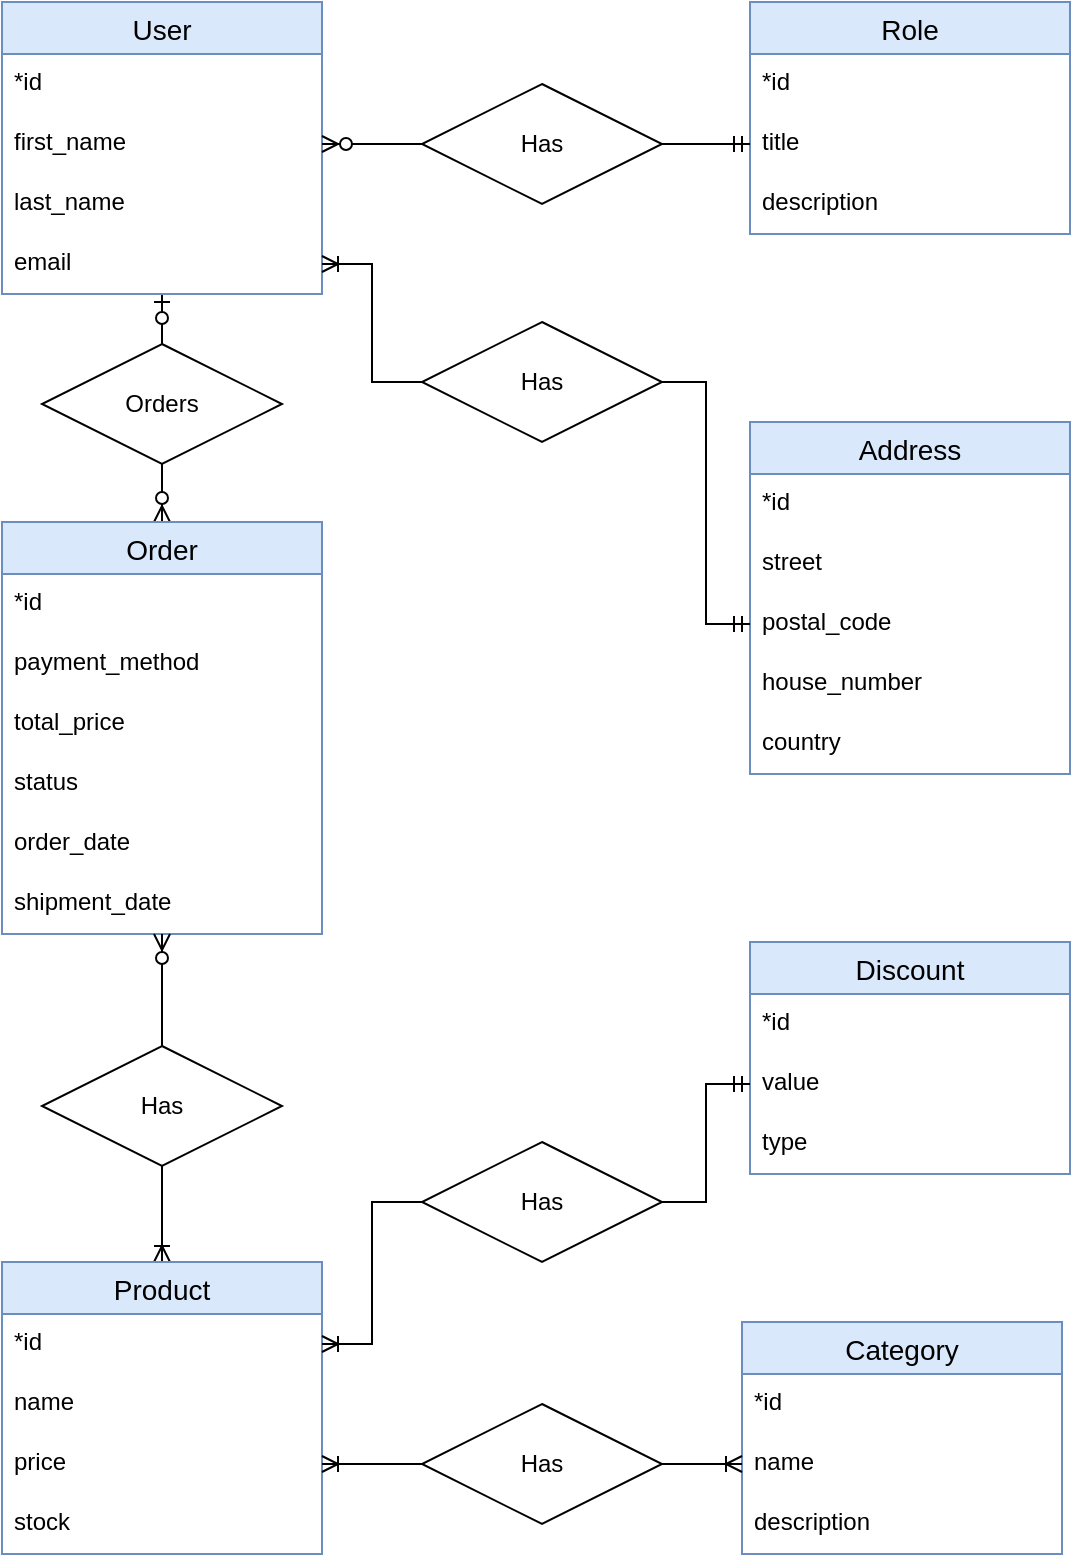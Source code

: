 <mxfile version="14.4.8" type="device"><diagram id="whvanIHcnJFWs5Fu7ThC" name="Page-1"><mxGraphModel dx="1422" dy="794" grid="1" gridSize="10" guides="1" tooltips="1" connect="1" arrows="1" fold="1" page="1" pageScale="1" pageWidth="827" pageHeight="1169" math="0" shadow="0"><root><mxCell id="0"/><mxCell id="1" parent="0"/><mxCell id="0dkZc_CFL9cQQ2kw0JkE-25" style="edgeStyle=orthogonalEdgeStyle;rounded=0;orthogonalLoop=1;jettySize=auto;html=1;entryX=0.5;entryY=0;entryDx=0;entryDy=0;startArrow=ERzeroToOne;startFill=1;endArrow=ERzeroToMany;endFill=1;" edge="1" parent="1" source="0dkZc_CFL9cQQ2kw0JkE-1" target="0dkZc_CFL9cQQ2kw0JkE-21"><mxGeometry relative="1" as="geometry"/></mxCell><mxCell id="0dkZc_CFL9cQQ2kw0JkE-1" value="User" style="swimlane;fontStyle=0;childLayout=stackLayout;horizontal=1;startSize=26;horizontalStack=0;resizeParent=1;resizeParentMax=0;resizeLast=0;collapsible=1;marginBottom=0;align=center;fontSize=14;fillColor=#dae8fc;strokeColor=#6c8ebf;" vertex="1" parent="1"><mxGeometry x="120" y="100" width="160" height="146" as="geometry"><mxRectangle x="120" y="100" width="60" height="26" as="alternateBounds"/></mxGeometry></mxCell><mxCell id="0dkZc_CFL9cQQ2kw0JkE-2" value="*id" style="text;strokeColor=none;fillColor=none;spacingLeft=4;spacingRight=4;overflow=hidden;rotatable=0;points=[[0,0.5],[1,0.5]];portConstraint=eastwest;fontSize=12;" vertex="1" parent="0dkZc_CFL9cQQ2kw0JkE-1"><mxGeometry y="26" width="160" height="30" as="geometry"/></mxCell><mxCell id="0dkZc_CFL9cQQ2kw0JkE-3" value="first_name" style="text;strokeColor=none;fillColor=none;spacingLeft=4;spacingRight=4;overflow=hidden;rotatable=0;points=[[0,0.5],[1,0.5]];portConstraint=eastwest;fontSize=12;" vertex="1" parent="0dkZc_CFL9cQQ2kw0JkE-1"><mxGeometry y="56" width="160" height="30" as="geometry"/></mxCell><mxCell id="0dkZc_CFL9cQQ2kw0JkE-4" value="last_name" style="text;strokeColor=none;fillColor=none;spacingLeft=4;spacingRight=4;overflow=hidden;rotatable=0;points=[[0,0.5],[1,0.5]];portConstraint=eastwest;fontSize=12;" vertex="1" parent="0dkZc_CFL9cQQ2kw0JkE-1"><mxGeometry y="86" width="160" height="30" as="geometry"/></mxCell><mxCell id="0dkZc_CFL9cQQ2kw0JkE-6" value="email" style="text;strokeColor=none;fillColor=none;spacingLeft=4;spacingRight=4;overflow=hidden;rotatable=0;points=[[0,0.5],[1,0.5]];portConstraint=eastwest;fontSize=12;" vertex="1" parent="0dkZc_CFL9cQQ2kw0JkE-1"><mxGeometry y="116" width="160" height="30" as="geometry"/></mxCell><mxCell id="0dkZc_CFL9cQQ2kw0JkE-7" value="Role" style="swimlane;fontStyle=0;childLayout=stackLayout;horizontal=1;startSize=26;horizontalStack=0;resizeParent=1;resizeParentMax=0;resizeLast=0;collapsible=1;marginBottom=0;align=center;fontSize=14;fillColor=#dae8fc;strokeColor=#6c8ebf;" vertex="1" parent="1"><mxGeometry x="494" y="100" width="160" height="116" as="geometry"/></mxCell><mxCell id="0dkZc_CFL9cQQ2kw0JkE-8" value="*id" style="text;strokeColor=none;fillColor=none;spacingLeft=4;spacingRight=4;overflow=hidden;rotatable=0;points=[[0,0.5],[1,0.5]];portConstraint=eastwest;fontSize=12;" vertex="1" parent="0dkZc_CFL9cQQ2kw0JkE-7"><mxGeometry y="26" width="160" height="30" as="geometry"/></mxCell><mxCell id="0dkZc_CFL9cQQ2kw0JkE-9" value="title" style="text;strokeColor=none;fillColor=none;spacingLeft=4;spacingRight=4;overflow=hidden;rotatable=0;points=[[0,0.5],[1,0.5]];portConstraint=eastwest;fontSize=12;" vertex="1" parent="0dkZc_CFL9cQQ2kw0JkE-7"><mxGeometry y="56" width="160" height="30" as="geometry"/></mxCell><mxCell id="0dkZc_CFL9cQQ2kw0JkE-10" value="description" style="text;strokeColor=none;fillColor=none;spacingLeft=4;spacingRight=4;overflow=hidden;rotatable=0;points=[[0,0.5],[1,0.5]];portConstraint=eastwest;fontSize=12;" vertex="1" parent="0dkZc_CFL9cQQ2kw0JkE-7"><mxGeometry y="86" width="160" height="30" as="geometry"/></mxCell><mxCell id="0dkZc_CFL9cQQ2kw0JkE-19" style="edgeStyle=orthogonalEdgeStyle;rounded=0;orthogonalLoop=1;jettySize=auto;html=1;exitX=0;exitY=0.5;exitDx=0;exitDy=0;entryX=1;entryY=0.5;entryDx=0;entryDy=0;startArrow=none;startFill=0;endArrow=ERoneToMany;endFill=0;" edge="1" parent="1" source="0dkZc_CFL9cQQ2kw0JkE-49" target="0dkZc_CFL9cQQ2kw0JkE-6"><mxGeometry relative="1" as="geometry"/></mxCell><mxCell id="0dkZc_CFL9cQQ2kw0JkE-13" value="Address" style="swimlane;fontStyle=0;childLayout=stackLayout;horizontal=1;startSize=26;horizontalStack=0;resizeParent=1;resizeParentMax=0;resizeLast=0;collapsible=1;marginBottom=0;align=center;fontSize=14;fillColor=#dae8fc;strokeColor=#6c8ebf;" vertex="1" parent="1"><mxGeometry x="494" y="310" width="160" height="176" as="geometry"/></mxCell><mxCell id="0dkZc_CFL9cQQ2kw0JkE-14" value="*id" style="text;strokeColor=none;fillColor=none;spacingLeft=4;spacingRight=4;overflow=hidden;rotatable=0;points=[[0,0.5],[1,0.5]];portConstraint=eastwest;fontSize=12;" vertex="1" parent="0dkZc_CFL9cQQ2kw0JkE-13"><mxGeometry y="26" width="160" height="30" as="geometry"/></mxCell><mxCell id="0dkZc_CFL9cQQ2kw0JkE-15" value="street" style="text;strokeColor=none;fillColor=none;spacingLeft=4;spacingRight=4;overflow=hidden;rotatable=0;points=[[0,0.5],[1,0.5]];portConstraint=eastwest;fontSize=12;" vertex="1" parent="0dkZc_CFL9cQQ2kw0JkE-13"><mxGeometry y="56" width="160" height="30" as="geometry"/></mxCell><mxCell id="0dkZc_CFL9cQQ2kw0JkE-16" value="postal_code" style="text;strokeColor=none;fillColor=none;spacingLeft=4;spacingRight=4;overflow=hidden;rotatable=0;points=[[0,0.5],[1,0.5]];portConstraint=eastwest;fontSize=12;" vertex="1" parent="0dkZc_CFL9cQQ2kw0JkE-13"><mxGeometry y="86" width="160" height="30" as="geometry"/></mxCell><mxCell id="0dkZc_CFL9cQQ2kw0JkE-17" value="house_number" style="text;strokeColor=none;fillColor=none;spacingLeft=4;spacingRight=4;overflow=hidden;rotatable=0;points=[[0,0.5],[1,0.5]];portConstraint=eastwest;fontSize=12;" vertex="1" parent="0dkZc_CFL9cQQ2kw0JkE-13"><mxGeometry y="116" width="160" height="30" as="geometry"/></mxCell><mxCell id="0dkZc_CFL9cQQ2kw0JkE-18" value="country" style="text;strokeColor=none;fillColor=none;spacingLeft=4;spacingRight=4;overflow=hidden;rotatable=0;points=[[0,0.5],[1,0.5]];portConstraint=eastwest;fontSize=12;" vertex="1" parent="0dkZc_CFL9cQQ2kw0JkE-13"><mxGeometry y="146" width="160" height="30" as="geometry"/></mxCell><mxCell id="0dkZc_CFL9cQQ2kw0JkE-20" style="edgeStyle=orthogonalEdgeStyle;rounded=0;orthogonalLoop=1;jettySize=auto;html=1;exitX=0;exitY=0.5;exitDx=0;exitDy=0;entryX=1;entryY=0.5;entryDx=0;entryDy=0;startArrow=ERmandOne;startFill=0;endArrow=ERzeroToMany;endFill=1;" edge="1" parent="1" source="0dkZc_CFL9cQQ2kw0JkE-9" target="0dkZc_CFL9cQQ2kw0JkE-3"><mxGeometry relative="1" as="geometry"/></mxCell><mxCell id="0dkZc_CFL9cQQ2kw0JkE-34" style="edgeStyle=orthogonalEdgeStyle;rounded=0;orthogonalLoop=1;jettySize=auto;html=1;entryX=0.5;entryY=0;entryDx=0;entryDy=0;startArrow=none;startFill=0;endArrow=ERoneToMany;endFill=0;" edge="1" parent="1" source="0dkZc_CFL9cQQ2kw0JkE-45" target="0dkZc_CFL9cQQ2kw0JkE-26"><mxGeometry relative="1" as="geometry"/></mxCell><mxCell id="0dkZc_CFL9cQQ2kw0JkE-21" value="Order" style="swimlane;fontStyle=0;childLayout=stackLayout;horizontal=1;startSize=26;horizontalStack=0;resizeParent=1;resizeParentMax=0;resizeLast=0;collapsible=1;marginBottom=0;align=center;fontSize=14;fillColor=#dae8fc;strokeColor=#6c8ebf;" vertex="1" parent="1"><mxGeometry x="120" y="360" width="160" height="206" as="geometry"/></mxCell><mxCell id="0dkZc_CFL9cQQ2kw0JkE-22" value="*id" style="text;strokeColor=none;fillColor=none;spacingLeft=4;spacingRight=4;overflow=hidden;rotatable=0;points=[[0,0.5],[1,0.5]];portConstraint=eastwest;fontSize=12;" vertex="1" parent="0dkZc_CFL9cQQ2kw0JkE-21"><mxGeometry y="26" width="160" height="30" as="geometry"/></mxCell><mxCell id="0dkZc_CFL9cQQ2kw0JkE-23" value="payment_method" style="text;strokeColor=none;fillColor=none;spacingLeft=4;spacingRight=4;overflow=hidden;rotatable=0;points=[[0,0.5],[1,0.5]];portConstraint=eastwest;fontSize=12;" vertex="1" parent="0dkZc_CFL9cQQ2kw0JkE-21"><mxGeometry y="56" width="160" height="30" as="geometry"/></mxCell><mxCell id="0dkZc_CFL9cQQ2kw0JkE-24" value="total_price" style="text;strokeColor=none;fillColor=none;spacingLeft=4;spacingRight=4;overflow=hidden;rotatable=0;points=[[0,0.5],[1,0.5]];portConstraint=eastwest;fontSize=12;" vertex="1" parent="0dkZc_CFL9cQQ2kw0JkE-21"><mxGeometry y="86" width="160" height="30" as="geometry"/></mxCell><mxCell id="0dkZc_CFL9cQQ2kw0JkE-30" value="status" style="text;strokeColor=none;fillColor=none;spacingLeft=4;spacingRight=4;overflow=hidden;rotatable=0;points=[[0,0.5],[1,0.5]];portConstraint=eastwest;fontSize=12;" vertex="1" parent="0dkZc_CFL9cQQ2kw0JkE-21"><mxGeometry y="116" width="160" height="30" as="geometry"/></mxCell><mxCell id="0dkZc_CFL9cQQ2kw0JkE-31" value="order_date" style="text;strokeColor=none;fillColor=none;spacingLeft=4;spacingRight=4;overflow=hidden;rotatable=0;points=[[0,0.5],[1,0.5]];portConstraint=eastwest;fontSize=12;" vertex="1" parent="0dkZc_CFL9cQQ2kw0JkE-21"><mxGeometry y="146" width="160" height="30" as="geometry"/></mxCell><mxCell id="0dkZc_CFL9cQQ2kw0JkE-32" value="shipment_date" style="text;strokeColor=none;fillColor=none;spacingLeft=4;spacingRight=4;overflow=hidden;rotatable=0;points=[[0,0.5],[1,0.5]];portConstraint=eastwest;fontSize=12;" vertex="1" parent="0dkZc_CFL9cQQ2kw0JkE-21"><mxGeometry y="176" width="160" height="30" as="geometry"/></mxCell><mxCell id="0dkZc_CFL9cQQ2kw0JkE-26" value="Product" style="swimlane;fontStyle=0;childLayout=stackLayout;horizontal=1;startSize=26;horizontalStack=0;resizeParent=1;resizeParentMax=0;resizeLast=0;collapsible=1;marginBottom=0;align=center;fontSize=14;fillColor=#dae8fc;strokeColor=#6c8ebf;" vertex="1" parent="1"><mxGeometry x="120" y="730" width="160" height="146" as="geometry"/></mxCell><mxCell id="0dkZc_CFL9cQQ2kw0JkE-27" value="*id" style="text;strokeColor=none;fillColor=none;spacingLeft=4;spacingRight=4;overflow=hidden;rotatable=0;points=[[0,0.5],[1,0.5]];portConstraint=eastwest;fontSize=12;" vertex="1" parent="0dkZc_CFL9cQQ2kw0JkE-26"><mxGeometry y="26" width="160" height="30" as="geometry"/></mxCell><mxCell id="0dkZc_CFL9cQQ2kw0JkE-28" value="name" style="text;strokeColor=none;fillColor=none;spacingLeft=4;spacingRight=4;overflow=hidden;rotatable=0;points=[[0,0.5],[1,0.5]];portConstraint=eastwest;fontSize=12;" vertex="1" parent="0dkZc_CFL9cQQ2kw0JkE-26"><mxGeometry y="56" width="160" height="30" as="geometry"/></mxCell><mxCell id="0dkZc_CFL9cQQ2kw0JkE-29" value="price" style="text;strokeColor=none;fillColor=none;spacingLeft=4;spacingRight=4;overflow=hidden;rotatable=0;points=[[0,0.5],[1,0.5]];portConstraint=eastwest;fontSize=12;" vertex="1" parent="0dkZc_CFL9cQQ2kw0JkE-26"><mxGeometry y="86" width="160" height="30" as="geometry"/></mxCell><mxCell id="0dkZc_CFL9cQQ2kw0JkE-33" value="stock" style="text;strokeColor=none;fillColor=none;spacingLeft=4;spacingRight=4;overflow=hidden;rotatable=0;points=[[0,0.5],[1,0.5]];portConstraint=eastwest;fontSize=12;" vertex="1" parent="0dkZc_CFL9cQQ2kw0JkE-26"><mxGeometry y="116" width="160" height="30" as="geometry"/></mxCell><mxCell id="0dkZc_CFL9cQQ2kw0JkE-35" value="Discount" style="swimlane;fontStyle=0;childLayout=stackLayout;horizontal=1;startSize=26;horizontalStack=0;resizeParent=1;resizeParentMax=0;resizeLast=0;collapsible=1;marginBottom=0;align=center;fontSize=14;fillColor=#dae8fc;strokeColor=#6c8ebf;" vertex="1" parent="1"><mxGeometry x="494" y="570" width="160" height="116" as="geometry"/></mxCell><mxCell id="0dkZc_CFL9cQQ2kw0JkE-36" value="*id" style="text;strokeColor=none;fillColor=none;spacingLeft=4;spacingRight=4;overflow=hidden;rotatable=0;points=[[0,0.5],[1,0.5]];portConstraint=eastwest;fontSize=12;" vertex="1" parent="0dkZc_CFL9cQQ2kw0JkE-35"><mxGeometry y="26" width="160" height="30" as="geometry"/></mxCell><mxCell id="0dkZc_CFL9cQQ2kw0JkE-37" value="value" style="text;strokeColor=none;fillColor=none;spacingLeft=4;spacingRight=4;overflow=hidden;rotatable=0;points=[[0,0.5],[1,0.5]];portConstraint=eastwest;fontSize=12;" vertex="1" parent="0dkZc_CFL9cQQ2kw0JkE-35"><mxGeometry y="56" width="160" height="30" as="geometry"/></mxCell><mxCell id="0dkZc_CFL9cQQ2kw0JkE-38" value="type" style="text;strokeColor=none;fillColor=none;spacingLeft=4;spacingRight=4;overflow=hidden;rotatable=0;points=[[0,0.5],[1,0.5]];portConstraint=eastwest;fontSize=12;" vertex="1" parent="0dkZc_CFL9cQQ2kw0JkE-35"><mxGeometry y="86" width="160" height="30" as="geometry"/></mxCell><mxCell id="0dkZc_CFL9cQQ2kw0JkE-39" value="Category" style="swimlane;fontStyle=0;childLayout=stackLayout;horizontal=1;startSize=26;horizontalStack=0;resizeParent=1;resizeParentMax=0;resizeLast=0;collapsible=1;marginBottom=0;align=center;fontSize=14;fillColor=#dae8fc;strokeColor=#6c8ebf;" vertex="1" parent="1"><mxGeometry x="490" y="760" width="160" height="116" as="geometry"/></mxCell><mxCell id="0dkZc_CFL9cQQ2kw0JkE-40" value="*id" style="text;strokeColor=none;fillColor=none;spacingLeft=4;spacingRight=4;overflow=hidden;rotatable=0;points=[[0,0.5],[1,0.5]];portConstraint=eastwest;fontSize=12;" vertex="1" parent="0dkZc_CFL9cQQ2kw0JkE-39"><mxGeometry y="26" width="160" height="30" as="geometry"/></mxCell><mxCell id="0dkZc_CFL9cQQ2kw0JkE-41" value="name" style="text;strokeColor=none;fillColor=none;spacingLeft=4;spacingRight=4;overflow=hidden;rotatable=0;points=[[0,0.5],[1,0.5]];portConstraint=eastwest;fontSize=12;" vertex="1" parent="0dkZc_CFL9cQQ2kw0JkE-39"><mxGeometry y="56" width="160" height="30" as="geometry"/></mxCell><mxCell id="0dkZc_CFL9cQQ2kw0JkE-42" value="description" style="text;strokeColor=none;fillColor=none;spacingLeft=4;spacingRight=4;overflow=hidden;rotatable=0;points=[[0,0.5],[1,0.5]];portConstraint=eastwest;fontSize=12;" vertex="1" parent="0dkZc_CFL9cQQ2kw0JkE-39"><mxGeometry y="86" width="160" height="30" as="geometry"/></mxCell><mxCell id="0dkZc_CFL9cQQ2kw0JkE-43" style="edgeStyle=orthogonalEdgeStyle;rounded=0;orthogonalLoop=1;jettySize=auto;html=1;exitX=1;exitY=0.5;exitDx=0;exitDy=0;entryX=0;entryY=0.5;entryDx=0;entryDy=0;startArrow=none;startFill=0;endArrow=ERmandOne;endFill=0;" edge="1" parent="1" source="0dkZc_CFL9cQQ2kw0JkE-52" target="0dkZc_CFL9cQQ2kw0JkE-37"><mxGeometry relative="1" as="geometry"/></mxCell><mxCell id="0dkZc_CFL9cQQ2kw0JkE-44" style="edgeStyle=orthogonalEdgeStyle;rounded=0;orthogonalLoop=1;jettySize=auto;html=1;exitX=1;exitY=0.5;exitDx=0;exitDy=0;entryX=0;entryY=0.5;entryDx=0;entryDy=0;startArrow=ERoneToMany;startFill=0;endArrow=ERoneToMany;endFill=0;" edge="1" parent="1" source="0dkZc_CFL9cQQ2kw0JkE-29" target="0dkZc_CFL9cQQ2kw0JkE-41"><mxGeometry relative="1" as="geometry"/></mxCell><mxCell id="0dkZc_CFL9cQQ2kw0JkE-45" value="Has" style="shape=rhombus;perimeter=rhombusPerimeter;whiteSpace=wrap;html=1;align=center;" vertex="1" parent="1"><mxGeometry x="140" y="622" width="120" height="60" as="geometry"/></mxCell><mxCell id="0dkZc_CFL9cQQ2kw0JkE-46" style="edgeStyle=orthogonalEdgeStyle;rounded=0;orthogonalLoop=1;jettySize=auto;html=1;entryX=0.5;entryY=0;entryDx=0;entryDy=0;startArrow=ERzeroToMany;startFill=1;endArrow=none;endFill=0;" edge="1" parent="1" source="0dkZc_CFL9cQQ2kw0JkE-21" target="0dkZc_CFL9cQQ2kw0JkE-45"><mxGeometry relative="1" as="geometry"><mxPoint x="200" y="566" as="sourcePoint"/><mxPoint x="200" y="790" as="targetPoint"/></mxGeometry></mxCell><mxCell id="0dkZc_CFL9cQQ2kw0JkE-47" value="Orders" style="shape=rhombus;perimeter=rhombusPerimeter;whiteSpace=wrap;html=1;align=center;" vertex="1" parent="1"><mxGeometry x="140" y="271" width="120" height="60" as="geometry"/></mxCell><mxCell id="0dkZc_CFL9cQQ2kw0JkE-48" value="Has" style="shape=rhombus;perimeter=rhombusPerimeter;whiteSpace=wrap;html=1;align=center;" vertex="1" parent="1"><mxGeometry x="330" y="141" width="120" height="60" as="geometry"/></mxCell><mxCell id="0dkZc_CFL9cQQ2kw0JkE-49" value="Has" style="shape=rhombus;perimeter=rhombusPerimeter;whiteSpace=wrap;html=1;align=center;" vertex="1" parent="1"><mxGeometry x="330" y="260" width="120" height="60" as="geometry"/></mxCell><mxCell id="0dkZc_CFL9cQQ2kw0JkE-50" style="edgeStyle=orthogonalEdgeStyle;rounded=0;orthogonalLoop=1;jettySize=auto;html=1;exitX=0;exitY=0.5;exitDx=0;exitDy=0;entryX=1;entryY=0.5;entryDx=0;entryDy=0;startArrow=ERmandOne;startFill=0;endArrow=none;endFill=0;" edge="1" parent="1" source="0dkZc_CFL9cQQ2kw0JkE-16" target="0dkZc_CFL9cQQ2kw0JkE-49"><mxGeometry relative="1" as="geometry"><mxPoint x="494" y="361" as="sourcePoint"/><mxPoint x="280" y="231" as="targetPoint"/></mxGeometry></mxCell><mxCell id="0dkZc_CFL9cQQ2kw0JkE-51" value="Has" style="shape=rhombus;perimeter=rhombusPerimeter;whiteSpace=wrap;html=1;align=center;" vertex="1" parent="1"><mxGeometry x="330" y="801" width="120" height="60" as="geometry"/></mxCell><mxCell id="0dkZc_CFL9cQQ2kw0JkE-52" value="Has" style="shape=rhombus;perimeter=rhombusPerimeter;whiteSpace=wrap;html=1;align=center;" vertex="1" parent="1"><mxGeometry x="330" y="670" width="120" height="60" as="geometry"/></mxCell><mxCell id="0dkZc_CFL9cQQ2kw0JkE-54" style="edgeStyle=orthogonalEdgeStyle;rounded=0;orthogonalLoop=1;jettySize=auto;html=1;exitX=1;exitY=0.5;exitDx=0;exitDy=0;entryX=0;entryY=0.5;entryDx=0;entryDy=0;startArrow=ERoneToMany;startFill=0;endArrow=none;endFill=0;" edge="1" parent="1" source="0dkZc_CFL9cQQ2kw0JkE-27" target="0dkZc_CFL9cQQ2kw0JkE-52"><mxGeometry relative="1" as="geometry"><mxPoint x="280" y="771" as="sourcePoint"/><mxPoint x="494" y="641" as="targetPoint"/></mxGeometry></mxCell></root></mxGraphModel></diagram></mxfile>